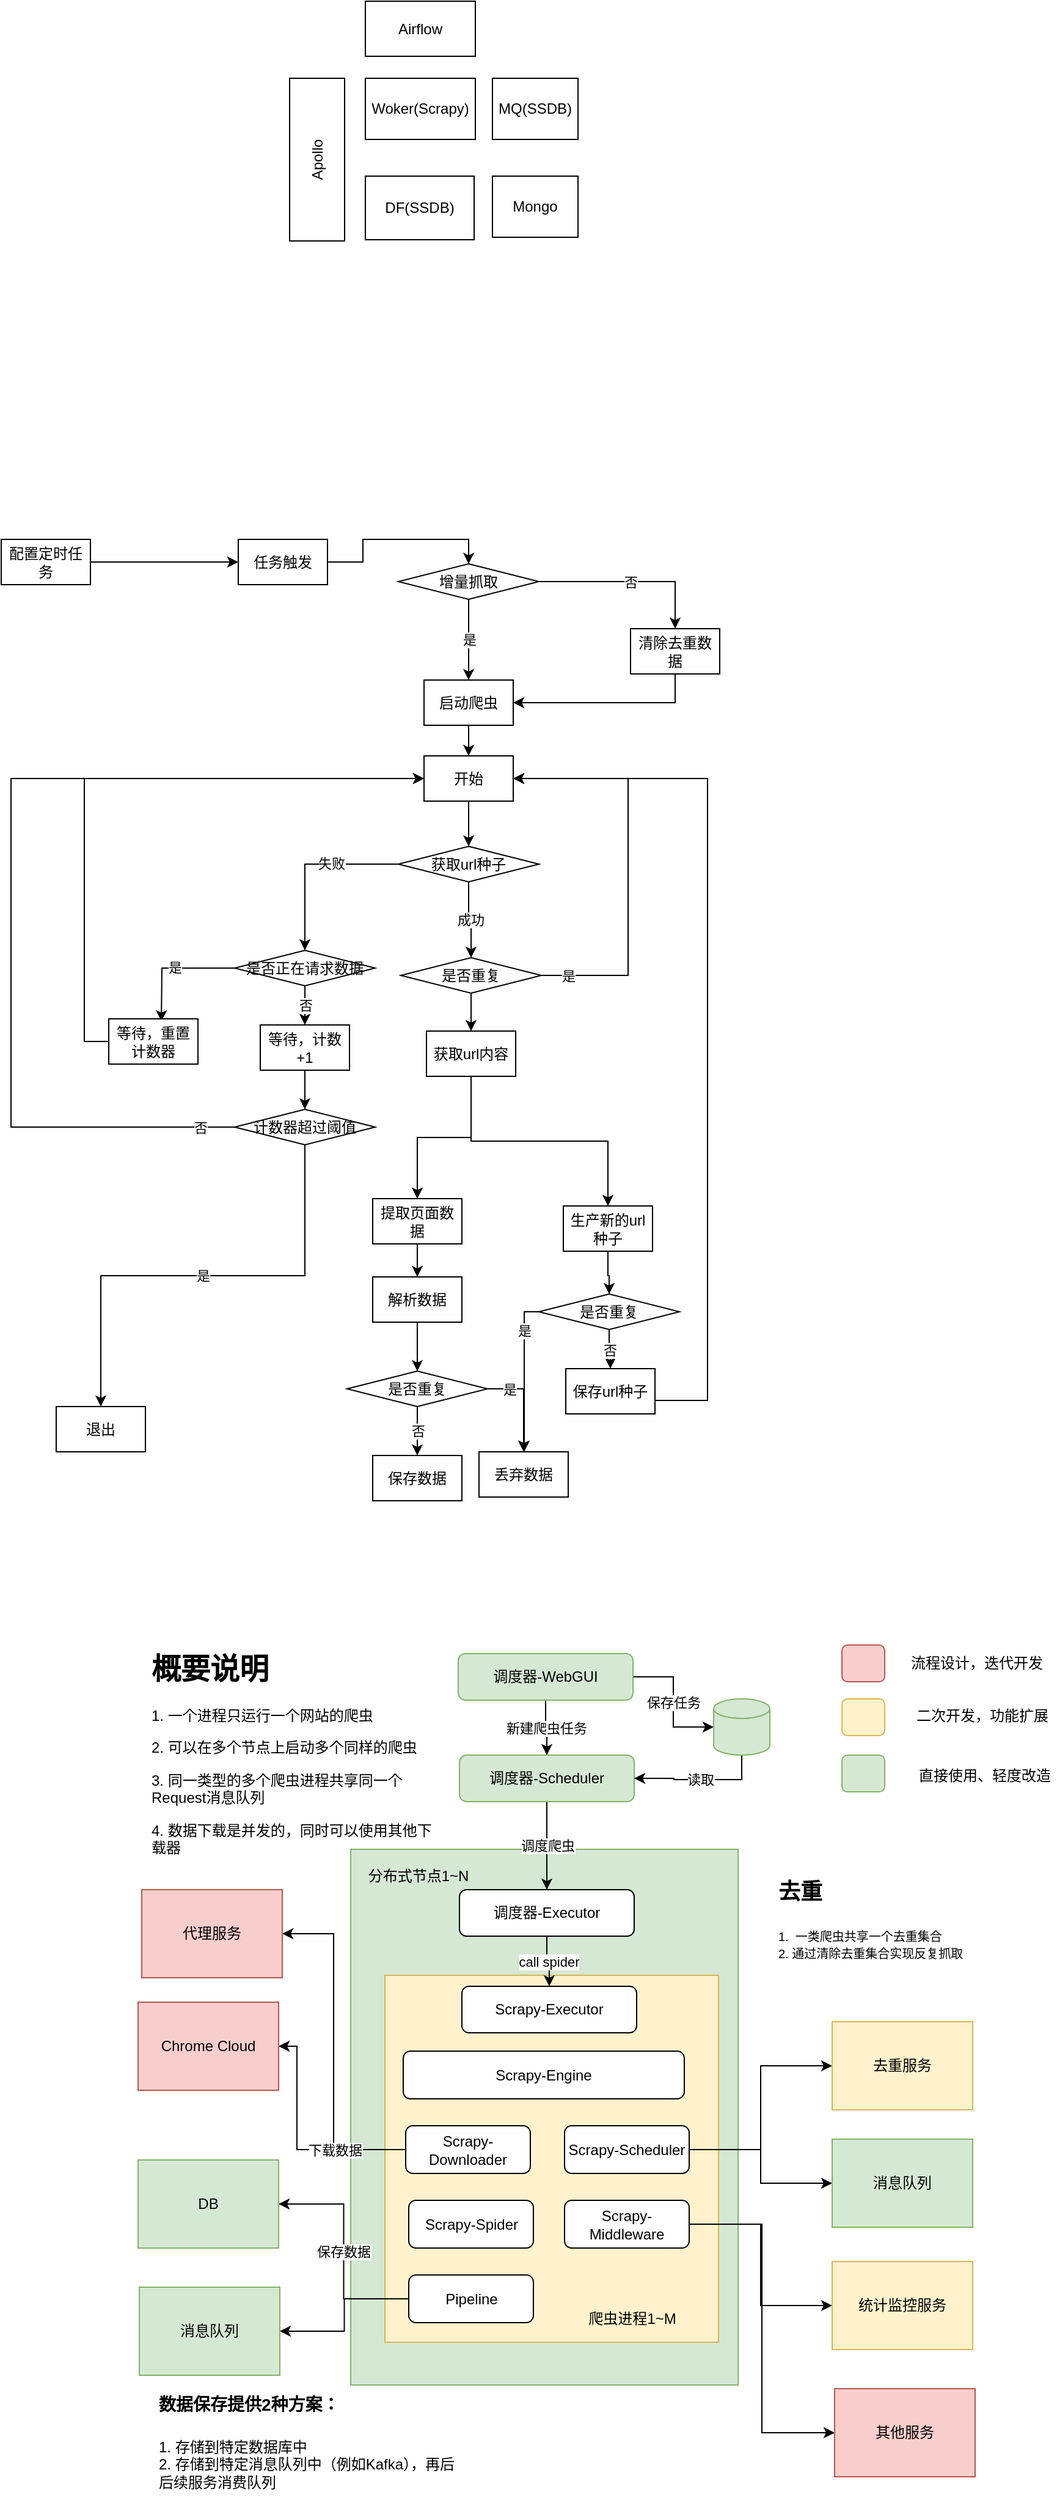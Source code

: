 <mxfile version="13.8.6" type="github">
  <diagram id="HMNT3NJ7cGjLUX8JYcZ2" name="Page-1">
    <mxGraphModel dx="2187" dy="746" grid="0" gridSize="10" guides="1" tooltips="1" connect="1" arrows="1" fold="1" page="1" pageScale="1" pageWidth="827" pageHeight="1169" math="0" shadow="0">
      <root>
        <mxCell id="0" />
        <mxCell id="1" parent="0" />
        <mxCell id="f9UOwdN35FcGCHuNBS2K-84" value="" style="rounded=0;whiteSpace=wrap;html=1;fillColor=#d5e8d4;strokeColor=#82b366;" vertex="1" parent="1">
          <mxGeometry x="228" y="1808" width="317" height="438" as="geometry" />
        </mxCell>
        <mxCell id="f9UOwdN35FcGCHuNBS2K-91" value="" style="rounded=0;whiteSpace=wrap;html=1;fillColor=#fff2cc;strokeColor=#d6b656;" vertex="1" parent="1">
          <mxGeometry x="256" y="1911" width="273" height="300" as="geometry" />
        </mxCell>
        <mxCell id="C2VmExG585s7NIGnA1N3-1" value="Airflow" style="rounded=0;whiteSpace=wrap;html=1;" parent="1" vertex="1">
          <mxGeometry x="240" y="297" width="90" height="45" as="geometry" />
        </mxCell>
        <mxCell id="C2VmExG585s7NIGnA1N3-2" value="Woker(Scrapy)" style="rounded=0;whiteSpace=wrap;html=1;" parent="1" vertex="1">
          <mxGeometry x="240" y="360" width="90" height="50" as="geometry" />
        </mxCell>
        <mxCell id="C2VmExG585s7NIGnA1N3-3" value="Apollo" style="rounded=0;whiteSpace=wrap;html=1;horizontal=0;textDirection=rtl;labelPosition=center;verticalLabelPosition=middle;align=center;verticalAlign=middle;labelBackgroundColor=none;" parent="1" vertex="1">
          <mxGeometry x="178" y="360" width="45" height="133" as="geometry" />
        </mxCell>
        <mxCell id="C2VmExG585s7NIGnA1N3-4" value="DF(SSDB)" style="rounded=0;whiteSpace=wrap;html=1;" parent="1" vertex="1">
          <mxGeometry x="240" y="440" width="89" height="52" as="geometry" />
        </mxCell>
        <mxCell id="C2VmExG585s7NIGnA1N3-5" value="Mongo" style="rounded=0;whiteSpace=wrap;html=1;" parent="1" vertex="1">
          <mxGeometry x="344" y="440" width="70" height="50" as="geometry" />
        </mxCell>
        <mxCell id="C2VmExG585s7NIGnA1N3-6" value="MQ(SSDB)" style="rounded=0;whiteSpace=wrap;html=1;" parent="1" vertex="1">
          <mxGeometry x="344" y="360" width="70" height="50" as="geometry" />
        </mxCell>
        <mxCell id="f9UOwdN35FcGCHuNBS2K-69" style="edgeStyle=orthogonalEdgeStyle;rounded=0;orthogonalLoop=1;jettySize=auto;html=1;exitX=1;exitY=0.5;exitDx=0;exitDy=0;" edge="1" parent="1" source="f9UOwdN35FcGCHuNBS2K-1" target="f9UOwdN35FcGCHuNBS2K-2">
          <mxGeometry relative="1" as="geometry" />
        </mxCell>
        <mxCell id="f9UOwdN35FcGCHuNBS2K-1" value="配置定时任务" style="rounded=0;whiteSpace=wrap;html=1;" vertex="1" parent="1">
          <mxGeometry x="-58" y="737" width="73" height="37" as="geometry" />
        </mxCell>
        <mxCell id="f9UOwdN35FcGCHuNBS2K-71" style="edgeStyle=orthogonalEdgeStyle;rounded=0;orthogonalLoop=1;jettySize=auto;html=1;exitX=1;exitY=0.5;exitDx=0;exitDy=0;entryX=0.5;entryY=0;entryDx=0;entryDy=0;" edge="1" parent="1" source="f9UOwdN35FcGCHuNBS2K-2" target="f9UOwdN35FcGCHuNBS2K-5">
          <mxGeometry relative="1" as="geometry" />
        </mxCell>
        <mxCell id="f9UOwdN35FcGCHuNBS2K-2" value="任务触发" style="rounded=0;whiteSpace=wrap;html=1;" vertex="1" parent="1">
          <mxGeometry x="136" y="737" width="73" height="37" as="geometry" />
        </mxCell>
        <mxCell id="f9UOwdN35FcGCHuNBS2K-6" value="是" style="edgeStyle=orthogonalEdgeStyle;rounded=0;orthogonalLoop=1;jettySize=auto;html=1;exitX=0.5;exitY=1;exitDx=0;exitDy=0;entryX=0.5;entryY=0;entryDx=0;entryDy=0;" edge="1" parent="1" source="f9UOwdN35FcGCHuNBS2K-5" target="f9UOwdN35FcGCHuNBS2K-7">
          <mxGeometry relative="1" as="geometry">
            <mxPoint x="170" y="830" as="targetPoint" />
          </mxGeometry>
        </mxCell>
        <mxCell id="f9UOwdN35FcGCHuNBS2K-9" value="否" style="edgeStyle=orthogonalEdgeStyle;rounded=0;orthogonalLoop=1;jettySize=auto;html=1;exitX=1;exitY=0.5;exitDx=0;exitDy=0;entryX=0.5;entryY=0;entryDx=0;entryDy=0;" edge="1" parent="1" source="f9UOwdN35FcGCHuNBS2K-5" target="f9UOwdN35FcGCHuNBS2K-8">
          <mxGeometry relative="1" as="geometry" />
        </mxCell>
        <mxCell id="f9UOwdN35FcGCHuNBS2K-5" value="增量抓取" style="rhombus;whiteSpace=wrap;html=1;" vertex="1" parent="1">
          <mxGeometry x="267" y="757" width="115" height="29" as="geometry" />
        </mxCell>
        <mxCell id="f9UOwdN35FcGCHuNBS2K-43" style="edgeStyle=orthogonalEdgeStyle;rounded=0;orthogonalLoop=1;jettySize=auto;html=1;exitX=0.5;exitY=1;exitDx=0;exitDy=0;" edge="1" parent="1" source="f9UOwdN35FcGCHuNBS2K-7" target="f9UOwdN35FcGCHuNBS2K-41">
          <mxGeometry relative="1" as="geometry" />
        </mxCell>
        <mxCell id="f9UOwdN35FcGCHuNBS2K-7" value="启动爬虫" style="rounded=0;whiteSpace=wrap;html=1;" vertex="1" parent="1">
          <mxGeometry x="288" y="852" width="73" height="37" as="geometry" />
        </mxCell>
        <mxCell id="f9UOwdN35FcGCHuNBS2K-13" style="edgeStyle=orthogonalEdgeStyle;rounded=0;orthogonalLoop=1;jettySize=auto;html=1;exitX=0.5;exitY=1;exitDx=0;exitDy=0;entryX=1;entryY=0.5;entryDx=0;entryDy=0;" edge="1" parent="1" source="f9UOwdN35FcGCHuNBS2K-8" target="f9UOwdN35FcGCHuNBS2K-7">
          <mxGeometry relative="1" as="geometry" />
        </mxCell>
        <mxCell id="f9UOwdN35FcGCHuNBS2K-8" value="清除去重数据" style="rounded=0;whiteSpace=wrap;html=1;" vertex="1" parent="1">
          <mxGeometry x="457" y="810" width="73" height="37" as="geometry" />
        </mxCell>
        <mxCell id="f9UOwdN35FcGCHuNBS2K-17" value="成功" style="edgeStyle=orthogonalEdgeStyle;rounded=0;orthogonalLoop=1;jettySize=auto;html=1;exitX=0.5;exitY=1;exitDx=0;exitDy=0;" edge="1" parent="1" source="f9UOwdN35FcGCHuNBS2K-15" target="f9UOwdN35FcGCHuNBS2K-27">
          <mxGeometry relative="1" as="geometry">
            <mxPoint x="325" y="1069" as="targetPoint" />
          </mxGeometry>
        </mxCell>
        <mxCell id="f9UOwdN35FcGCHuNBS2K-19" style="edgeStyle=orthogonalEdgeStyle;rounded=0;orthogonalLoop=1;jettySize=auto;html=1;exitX=0;exitY=0.5;exitDx=0;exitDy=0;entryX=0.5;entryY=0;entryDx=0;entryDy=0;" edge="1" parent="1" source="f9UOwdN35FcGCHuNBS2K-15" target="f9UOwdN35FcGCHuNBS2K-31">
          <mxGeometry relative="1" as="geometry">
            <mxPoint x="189" y="1054" as="targetPoint" />
          </mxGeometry>
        </mxCell>
        <mxCell id="f9UOwdN35FcGCHuNBS2K-20" value="失败" style="edgeLabel;html=1;align=center;verticalAlign=middle;resizable=0;points=[];" vertex="1" connectable="0" parent="f9UOwdN35FcGCHuNBS2K-19">
          <mxGeometry x="-0.254" y="-1" relative="1" as="geometry">
            <mxPoint as="offset" />
          </mxGeometry>
        </mxCell>
        <mxCell id="f9UOwdN35FcGCHuNBS2K-15" value="获取url种子" style="rhombus;whiteSpace=wrap;html=1;" vertex="1" parent="1">
          <mxGeometry x="267" y="988" width="115" height="29" as="geometry" />
        </mxCell>
        <mxCell id="f9UOwdN35FcGCHuNBS2K-25" style="edgeStyle=orthogonalEdgeStyle;rounded=0;orthogonalLoop=1;jettySize=auto;html=1;exitX=0.5;exitY=1;exitDx=0;exitDy=0;" edge="1" parent="1" source="f9UOwdN35FcGCHuNBS2K-21" target="f9UOwdN35FcGCHuNBS2K-22">
          <mxGeometry relative="1" as="geometry" />
        </mxCell>
        <mxCell id="f9UOwdN35FcGCHuNBS2K-54" style="edgeStyle=orthogonalEdgeStyle;rounded=0;orthogonalLoop=1;jettySize=auto;html=1;exitX=0.5;exitY=1;exitDx=0;exitDy=0;" edge="1" parent="1" source="f9UOwdN35FcGCHuNBS2K-21" target="f9UOwdN35FcGCHuNBS2K-24">
          <mxGeometry relative="1" as="geometry" />
        </mxCell>
        <mxCell id="f9UOwdN35FcGCHuNBS2K-21" value="获取url内容" style="rounded=0;whiteSpace=wrap;html=1;" vertex="1" parent="1">
          <mxGeometry x="290" y="1139" width="73" height="37" as="geometry" />
        </mxCell>
        <mxCell id="f9UOwdN35FcGCHuNBS2K-63" style="edgeStyle=orthogonalEdgeStyle;rounded=0;orthogonalLoop=1;jettySize=auto;html=1;exitX=0.5;exitY=1;exitDx=0;exitDy=0;" edge="1" parent="1" source="f9UOwdN35FcGCHuNBS2K-22" target="f9UOwdN35FcGCHuNBS2K-60">
          <mxGeometry relative="1" as="geometry" />
        </mxCell>
        <mxCell id="f9UOwdN35FcGCHuNBS2K-22" value="提取页面数据" style="rounded=0;whiteSpace=wrap;html=1;" vertex="1" parent="1">
          <mxGeometry x="246" y="1276" width="73" height="37" as="geometry" />
        </mxCell>
        <mxCell id="f9UOwdN35FcGCHuNBS2K-75" style="edgeStyle=orthogonalEdgeStyle;rounded=0;orthogonalLoop=1;jettySize=auto;html=1;exitX=0.5;exitY=1;exitDx=0;exitDy=0;" edge="1" parent="1" source="f9UOwdN35FcGCHuNBS2K-24" target="f9UOwdN35FcGCHuNBS2K-56">
          <mxGeometry relative="1" as="geometry" />
        </mxCell>
        <mxCell id="f9UOwdN35FcGCHuNBS2K-24" value="生产新的url种子" style="rounded=0;whiteSpace=wrap;html=1;" vertex="1" parent="1">
          <mxGeometry x="402" y="1282" width="73" height="37" as="geometry" />
        </mxCell>
        <mxCell id="f9UOwdN35FcGCHuNBS2K-59" style="edgeStyle=orthogonalEdgeStyle;rounded=0;orthogonalLoop=1;jettySize=auto;html=1;exitX=1;exitY=0.5;exitDx=0;exitDy=0;entryX=1;entryY=0.5;entryDx=0;entryDy=0;" edge="1" parent="1" source="f9UOwdN35FcGCHuNBS2K-26" target="f9UOwdN35FcGCHuNBS2K-41">
          <mxGeometry relative="1" as="geometry">
            <Array as="points">
              <mxPoint x="477" y="1441" />
              <mxPoint x="520" y="1441" />
              <mxPoint x="520" y="933" />
            </Array>
          </mxGeometry>
        </mxCell>
        <mxCell id="f9UOwdN35FcGCHuNBS2K-26" value="保存url种子" style="rounded=0;whiteSpace=wrap;html=1;" vertex="1" parent="1">
          <mxGeometry x="404" y="1415" width="73" height="37" as="geometry" />
        </mxCell>
        <mxCell id="f9UOwdN35FcGCHuNBS2K-29" value="是" style="edgeStyle=orthogonalEdgeStyle;rounded=0;orthogonalLoop=1;jettySize=auto;html=1;exitX=1;exitY=0.5;exitDx=0;exitDy=0;entryX=1;entryY=0.5;entryDx=0;entryDy=0;" edge="1" parent="1" source="f9UOwdN35FcGCHuNBS2K-27" target="f9UOwdN35FcGCHuNBS2K-41">
          <mxGeometry x="-0.865" relative="1" as="geometry">
            <Array as="points">
              <mxPoint x="455" y="1094" />
              <mxPoint x="455" y="933" />
            </Array>
            <mxPoint as="offset" />
          </mxGeometry>
        </mxCell>
        <mxCell id="f9UOwdN35FcGCHuNBS2K-53" style="edgeStyle=orthogonalEdgeStyle;rounded=0;orthogonalLoop=1;jettySize=auto;html=1;exitX=0.5;exitY=1;exitDx=0;exitDy=0;" edge="1" parent="1" source="f9UOwdN35FcGCHuNBS2K-27" target="f9UOwdN35FcGCHuNBS2K-21">
          <mxGeometry relative="1" as="geometry" />
        </mxCell>
        <mxCell id="f9UOwdN35FcGCHuNBS2K-27" value="是否重复" style="rhombus;whiteSpace=wrap;html=1;" vertex="1" parent="1">
          <mxGeometry x="269" y="1079" width="115" height="29" as="geometry" />
        </mxCell>
        <mxCell id="f9UOwdN35FcGCHuNBS2K-33" style="edgeStyle=orthogonalEdgeStyle;rounded=0;orthogonalLoop=1;jettySize=auto;html=1;entryX=0.521;entryY=0.054;entryDx=0;entryDy=0;entryPerimeter=0;" edge="1" parent="1" source="f9UOwdN35FcGCHuNBS2K-31">
          <mxGeometry relative="1" as="geometry">
            <mxPoint x="73.033" y="1130.998" as="targetPoint" />
          </mxGeometry>
        </mxCell>
        <mxCell id="f9UOwdN35FcGCHuNBS2K-35" value="是" style="edgeLabel;html=1;align=center;verticalAlign=middle;resizable=0;points=[];" vertex="1" connectable="0" parent="f9UOwdN35FcGCHuNBS2K-33">
          <mxGeometry x="-0.053" y="-1" relative="1" as="geometry">
            <mxPoint as="offset" />
          </mxGeometry>
        </mxCell>
        <mxCell id="f9UOwdN35FcGCHuNBS2K-37" value="否" style="edgeStyle=orthogonalEdgeStyle;rounded=0;orthogonalLoop=1;jettySize=auto;html=1;exitX=0.5;exitY=1;exitDx=0;exitDy=0;" edge="1" parent="1" source="f9UOwdN35FcGCHuNBS2K-31" target="f9UOwdN35FcGCHuNBS2K-36">
          <mxGeometry relative="1" as="geometry" />
        </mxCell>
        <mxCell id="f9UOwdN35FcGCHuNBS2K-31" value="是否正在请求数据" style="rhombus;whiteSpace=wrap;html=1;" vertex="1" parent="1">
          <mxGeometry x="133" y="1073" width="115" height="29" as="geometry" />
        </mxCell>
        <mxCell id="f9UOwdN35FcGCHuNBS2K-44" style="edgeStyle=orthogonalEdgeStyle;rounded=0;orthogonalLoop=1;jettySize=auto;html=1;exitX=0;exitY=0.5;exitDx=0;exitDy=0;entryX=0;entryY=0.5;entryDx=0;entryDy=0;" edge="1" parent="1" source="f9UOwdN35FcGCHuNBS2K-34" target="f9UOwdN35FcGCHuNBS2K-41">
          <mxGeometry relative="1" as="geometry" />
        </mxCell>
        <mxCell id="f9UOwdN35FcGCHuNBS2K-34" value="等待，重置计数器" style="rounded=0;whiteSpace=wrap;html=1;" vertex="1" parent="1">
          <mxGeometry x="30" y="1129" width="73" height="37" as="geometry" />
        </mxCell>
        <mxCell id="f9UOwdN35FcGCHuNBS2K-40" style="edgeStyle=orthogonalEdgeStyle;rounded=0;orthogonalLoop=1;jettySize=auto;html=1;exitX=0.5;exitY=1;exitDx=0;exitDy=0;" edge="1" parent="1" source="f9UOwdN35FcGCHuNBS2K-36" target="f9UOwdN35FcGCHuNBS2K-39">
          <mxGeometry relative="1" as="geometry" />
        </mxCell>
        <mxCell id="f9UOwdN35FcGCHuNBS2K-36" value="等待，计数+1" style="rounded=0;whiteSpace=wrap;html=1;" vertex="1" parent="1">
          <mxGeometry x="154" y="1134" width="73" height="37" as="geometry" />
        </mxCell>
        <mxCell id="f9UOwdN35FcGCHuNBS2K-45" value="是" style="edgeStyle=orthogonalEdgeStyle;rounded=0;orthogonalLoop=1;jettySize=auto;html=1;exitX=0.5;exitY=1;exitDx=0;exitDy=0;entryX=0.5;entryY=0;entryDx=0;entryDy=0;" edge="1" parent="1" source="f9UOwdN35FcGCHuNBS2K-39" target="f9UOwdN35FcGCHuNBS2K-46">
          <mxGeometry relative="1" as="geometry">
            <mxPoint x="191" y="1279" as="targetPoint" />
          </mxGeometry>
        </mxCell>
        <mxCell id="f9UOwdN35FcGCHuNBS2K-47" value="否" style="edgeStyle=orthogonalEdgeStyle;rounded=0;orthogonalLoop=1;jettySize=auto;html=1;exitX=0;exitY=0.5;exitDx=0;exitDy=0;entryX=0;entryY=0.5;entryDx=0;entryDy=0;" edge="1" parent="1" source="f9UOwdN35FcGCHuNBS2K-39" target="f9UOwdN35FcGCHuNBS2K-41">
          <mxGeometry x="-0.93" relative="1" as="geometry">
            <Array as="points">
              <mxPoint x="-50" y="1218" />
              <mxPoint x="-50" y="933" />
            </Array>
            <mxPoint as="offset" />
          </mxGeometry>
        </mxCell>
        <mxCell id="f9UOwdN35FcGCHuNBS2K-39" value="计数器超过阈值" style="rhombus;whiteSpace=wrap;html=1;" vertex="1" parent="1">
          <mxGeometry x="133" y="1203" width="115" height="29" as="geometry" />
        </mxCell>
        <mxCell id="f9UOwdN35FcGCHuNBS2K-42" style="edgeStyle=orthogonalEdgeStyle;rounded=0;orthogonalLoop=1;jettySize=auto;html=1;exitX=0.5;exitY=1;exitDx=0;exitDy=0;" edge="1" parent="1" source="f9UOwdN35FcGCHuNBS2K-41" target="f9UOwdN35FcGCHuNBS2K-15">
          <mxGeometry relative="1" as="geometry" />
        </mxCell>
        <mxCell id="f9UOwdN35FcGCHuNBS2K-41" value="开始" style="rounded=0;whiteSpace=wrap;html=1;" vertex="1" parent="1">
          <mxGeometry x="288" y="914" width="73" height="37" as="geometry" />
        </mxCell>
        <mxCell id="f9UOwdN35FcGCHuNBS2K-46" value="退出" style="rounded=0;whiteSpace=wrap;html=1;" vertex="1" parent="1">
          <mxGeometry x="-13" y="1446" width="73" height="37" as="geometry" />
        </mxCell>
        <mxCell id="f9UOwdN35FcGCHuNBS2K-76" value="否" style="edgeStyle=orthogonalEdgeStyle;rounded=0;orthogonalLoop=1;jettySize=auto;html=1;exitX=0.5;exitY=1;exitDx=0;exitDy=0;" edge="1" parent="1" source="f9UOwdN35FcGCHuNBS2K-56" target="f9UOwdN35FcGCHuNBS2K-26">
          <mxGeometry relative="1" as="geometry" />
        </mxCell>
        <mxCell id="f9UOwdN35FcGCHuNBS2K-77" value="是" style="edgeStyle=orthogonalEdgeStyle;rounded=0;orthogonalLoop=1;jettySize=auto;html=1;exitX=0;exitY=0.5;exitDx=0;exitDy=0;" edge="1" parent="1" source="f9UOwdN35FcGCHuNBS2K-56" target="f9UOwdN35FcGCHuNBS2K-67">
          <mxGeometry x="-0.565" relative="1" as="geometry">
            <Array as="points">
              <mxPoint x="370" y="1369" />
            </Array>
            <mxPoint as="offset" />
          </mxGeometry>
        </mxCell>
        <mxCell id="f9UOwdN35FcGCHuNBS2K-56" value="是否重复" style="rhombus;whiteSpace=wrap;html=1;" vertex="1" parent="1">
          <mxGeometry x="382" y="1354" width="115" height="29" as="geometry" />
        </mxCell>
        <mxCell id="f9UOwdN35FcGCHuNBS2K-62" style="edgeStyle=orthogonalEdgeStyle;rounded=0;orthogonalLoop=1;jettySize=auto;html=1;exitX=0.5;exitY=1;exitDx=0;exitDy=0;" edge="1" parent="1" source="f9UOwdN35FcGCHuNBS2K-60" target="f9UOwdN35FcGCHuNBS2K-61">
          <mxGeometry relative="1" as="geometry" />
        </mxCell>
        <mxCell id="f9UOwdN35FcGCHuNBS2K-60" value="解析数据" style="rounded=0;whiteSpace=wrap;html=1;" vertex="1" parent="1">
          <mxGeometry x="246" y="1340" width="73" height="37" as="geometry" />
        </mxCell>
        <mxCell id="f9UOwdN35FcGCHuNBS2K-66" value="否" style="edgeStyle=orthogonalEdgeStyle;rounded=0;orthogonalLoop=1;jettySize=auto;html=1;exitX=0.5;exitY=1;exitDx=0;exitDy=0;" edge="1" parent="1" source="f9UOwdN35FcGCHuNBS2K-61" target="f9UOwdN35FcGCHuNBS2K-65">
          <mxGeometry relative="1" as="geometry" />
        </mxCell>
        <mxCell id="f9UOwdN35FcGCHuNBS2K-68" value="是" style="edgeStyle=orthogonalEdgeStyle;rounded=0;orthogonalLoop=1;jettySize=auto;html=1;exitX=1;exitY=0.5;exitDx=0;exitDy=0;" edge="1" parent="1" source="f9UOwdN35FcGCHuNBS2K-61" target="f9UOwdN35FcGCHuNBS2K-67">
          <mxGeometry x="-0.556" relative="1" as="geometry">
            <mxPoint as="offset" />
          </mxGeometry>
        </mxCell>
        <mxCell id="f9UOwdN35FcGCHuNBS2K-61" value="是否重复" style="rhombus;whiteSpace=wrap;html=1;" vertex="1" parent="1">
          <mxGeometry x="225" y="1417" width="115" height="29" as="geometry" />
        </mxCell>
        <mxCell id="f9UOwdN35FcGCHuNBS2K-65" value="保存数据" style="rounded=0;whiteSpace=wrap;html=1;" vertex="1" parent="1">
          <mxGeometry x="246" y="1486" width="73" height="37" as="geometry" />
        </mxCell>
        <mxCell id="f9UOwdN35FcGCHuNBS2K-67" value="丢弃数据" style="rounded=0;whiteSpace=wrap;html=1;" vertex="1" parent="1">
          <mxGeometry x="333" y="1483" width="73" height="37" as="geometry" />
        </mxCell>
        <mxCell id="f9UOwdN35FcGCHuNBS2K-81" value="保存任务" style="edgeStyle=orthogonalEdgeStyle;rounded=0;orthogonalLoop=1;jettySize=auto;html=1;exitX=1;exitY=0.5;exitDx=0;exitDy=0;" edge="1" parent="1" source="f9UOwdN35FcGCHuNBS2K-78" target="f9UOwdN35FcGCHuNBS2K-80">
          <mxGeometry relative="1" as="geometry" />
        </mxCell>
        <mxCell id="f9UOwdN35FcGCHuNBS2K-82" value="新建爬虫任务" style="edgeStyle=orthogonalEdgeStyle;rounded=0;orthogonalLoop=1;jettySize=auto;html=1;exitX=0.5;exitY=1;exitDx=0;exitDy=0;" edge="1" parent="1" source="f9UOwdN35FcGCHuNBS2K-78" target="f9UOwdN35FcGCHuNBS2K-79">
          <mxGeometry relative="1" as="geometry" />
        </mxCell>
        <mxCell id="f9UOwdN35FcGCHuNBS2K-78" value="调度器-WebGUI" style="rounded=1;whiteSpace=wrap;html=1;fillColor=#d5e8d4;strokeColor=#82b366;" vertex="1" parent="1">
          <mxGeometry x="316" y="1648" width="143" height="38" as="geometry" />
        </mxCell>
        <mxCell id="f9UOwdN35FcGCHuNBS2K-97" value="调度爬虫" style="edgeStyle=orthogonalEdgeStyle;rounded=0;orthogonalLoop=1;jettySize=auto;html=1;exitX=0.5;exitY=1;exitDx=0;exitDy=0;" edge="1" parent="1" source="f9UOwdN35FcGCHuNBS2K-79" target="f9UOwdN35FcGCHuNBS2K-86">
          <mxGeometry relative="1" as="geometry" />
        </mxCell>
        <mxCell id="f9UOwdN35FcGCHuNBS2K-79" value="调度器-Scheduler" style="rounded=1;whiteSpace=wrap;html=1;fillColor=#d5e8d4;strokeColor=#82b366;" vertex="1" parent="1">
          <mxGeometry x="317" y="1731" width="143" height="38" as="geometry" />
        </mxCell>
        <mxCell id="f9UOwdN35FcGCHuNBS2K-83" value="读取" style="edgeStyle=orthogonalEdgeStyle;rounded=0;orthogonalLoop=1;jettySize=auto;html=1;exitX=0.5;exitY=1;exitDx=0;exitDy=0;exitPerimeter=0;entryX=1;entryY=0.5;entryDx=0;entryDy=0;" edge="1" parent="1" source="f9UOwdN35FcGCHuNBS2K-80" target="f9UOwdN35FcGCHuNBS2K-79">
          <mxGeometry relative="1" as="geometry" />
        </mxCell>
        <mxCell id="f9UOwdN35FcGCHuNBS2K-80" value="" style="shape=cylinder3;whiteSpace=wrap;html=1;boundedLbl=1;backgroundOutline=1;size=8;fillColor=#d5e8d4;strokeColor=#82b366;" vertex="1" parent="1">
          <mxGeometry x="525" y="1685" width="46" height="46" as="geometry" />
        </mxCell>
        <mxCell id="f9UOwdN35FcGCHuNBS2K-85" value="分布式节点1~N" style="text;html=1;strokeColor=none;fillColor=none;align=center;verticalAlign=middle;whiteSpace=wrap;rounded=0;" vertex="1" parent="1">
          <mxGeometry x="235" y="1816" width="97" height="27" as="geometry" />
        </mxCell>
        <mxCell id="f9UOwdN35FcGCHuNBS2K-106" value="call spider" style="edgeStyle=orthogonalEdgeStyle;rounded=0;orthogonalLoop=1;jettySize=auto;html=1;exitX=0.5;exitY=1;exitDx=0;exitDy=0;" edge="1" parent="1" source="f9UOwdN35FcGCHuNBS2K-86" target="f9UOwdN35FcGCHuNBS2K-87">
          <mxGeometry relative="1" as="geometry" />
        </mxCell>
        <mxCell id="f9UOwdN35FcGCHuNBS2K-86" value="调度器-Executor" style="rounded=1;whiteSpace=wrap;html=1;" vertex="1" parent="1">
          <mxGeometry x="317" y="1841" width="143" height="38" as="geometry" />
        </mxCell>
        <mxCell id="f9UOwdN35FcGCHuNBS2K-87" value="Scrapy-Executor" style="rounded=1;whiteSpace=wrap;html=1;" vertex="1" parent="1">
          <mxGeometry x="319" y="1920" width="143" height="38" as="geometry" />
        </mxCell>
        <mxCell id="f9UOwdN35FcGCHuNBS2K-105" style="edgeStyle=orthogonalEdgeStyle;rounded=0;orthogonalLoop=1;jettySize=auto;html=1;exitX=1;exitY=0.5;exitDx=0;exitDy=0;entryX=0;entryY=0.5;entryDx=0;entryDy=0;" edge="1" parent="1" source="f9UOwdN35FcGCHuNBS2K-88" target="f9UOwdN35FcGCHuNBS2K-104">
          <mxGeometry relative="1" as="geometry" />
        </mxCell>
        <mxCell id="f9UOwdN35FcGCHuNBS2K-108" style="edgeStyle=orthogonalEdgeStyle;rounded=0;orthogonalLoop=1;jettySize=auto;html=1;exitX=1;exitY=0.5;exitDx=0;exitDy=0;" edge="1" parent="1" source="f9UOwdN35FcGCHuNBS2K-88" target="f9UOwdN35FcGCHuNBS2K-107">
          <mxGeometry relative="1" as="geometry" />
        </mxCell>
        <mxCell id="f9UOwdN35FcGCHuNBS2K-88" value="Scrapy-Scheduler" style="rounded=1;whiteSpace=wrap;html=1;" vertex="1" parent="1">
          <mxGeometry x="403" y="2034" width="102" height="39" as="geometry" />
        </mxCell>
        <mxCell id="f9UOwdN35FcGCHuNBS2K-128" style="edgeStyle=orthogonalEdgeStyle;rounded=0;orthogonalLoop=1;jettySize=auto;html=1;exitX=0;exitY=0.5;exitDx=0;exitDy=0;entryX=1;entryY=0.5;entryDx=0;entryDy=0;" edge="1" parent="1" source="f9UOwdN35FcGCHuNBS2K-90" target="f9UOwdN35FcGCHuNBS2K-99">
          <mxGeometry relative="1" as="geometry">
            <Array as="points">
              <mxPoint x="214" y="2054" />
              <mxPoint x="214" y="1877" />
            </Array>
          </mxGeometry>
        </mxCell>
        <mxCell id="f9UOwdN35FcGCHuNBS2K-129" value="下载数据" style="edgeStyle=orthogonalEdgeStyle;rounded=0;orthogonalLoop=1;jettySize=auto;html=1;exitX=0;exitY=0.5;exitDx=0;exitDy=0;entryX=1;entryY=0.5;entryDx=0;entryDy=0;" edge="1" parent="1" source="f9UOwdN35FcGCHuNBS2K-90" target="f9UOwdN35FcGCHuNBS2K-102">
          <mxGeometry x="-0.385" relative="1" as="geometry">
            <Array as="points">
              <mxPoint x="184" y="2054" />
              <mxPoint x="184" y="1969" />
            </Array>
            <mxPoint as="offset" />
          </mxGeometry>
        </mxCell>
        <mxCell id="f9UOwdN35FcGCHuNBS2K-90" value="Scrapy-Downloader" style="rounded=1;whiteSpace=wrap;html=1;" vertex="1" parent="1">
          <mxGeometry x="273" y="2034" width="102" height="39" as="geometry" />
        </mxCell>
        <mxCell id="f9UOwdN35FcGCHuNBS2K-93" value="Scrapy-Engine" style="rounded=1;whiteSpace=wrap;html=1;" vertex="1" parent="1">
          <mxGeometry x="271" y="1973" width="230" height="39" as="geometry" />
        </mxCell>
        <mxCell id="f9UOwdN35FcGCHuNBS2K-96" value="Scrapy-Spider" style="rounded=1;whiteSpace=wrap;html=1;" vertex="1" parent="1">
          <mxGeometry x="275.5" y="2095" width="102" height="39" as="geometry" />
        </mxCell>
        <mxCell id="f9UOwdN35FcGCHuNBS2K-110" style="edgeStyle=orthogonalEdgeStyle;rounded=0;orthogonalLoop=1;jettySize=auto;html=1;exitX=1;exitY=0.5;exitDx=0;exitDy=0;entryX=0;entryY=0.5;entryDx=0;entryDy=0;" edge="1" parent="1" source="f9UOwdN35FcGCHuNBS2K-98" target="f9UOwdN35FcGCHuNBS2K-109">
          <mxGeometry relative="1" as="geometry" />
        </mxCell>
        <mxCell id="f9UOwdN35FcGCHuNBS2K-112" style="edgeStyle=orthogonalEdgeStyle;rounded=0;orthogonalLoop=1;jettySize=auto;html=1;exitX=1;exitY=0.5;exitDx=0;exitDy=0;entryX=0;entryY=0.5;entryDx=0;entryDy=0;" edge="1" parent="1" source="f9UOwdN35FcGCHuNBS2K-98" target="f9UOwdN35FcGCHuNBS2K-111">
          <mxGeometry relative="1" as="geometry" />
        </mxCell>
        <mxCell id="f9UOwdN35FcGCHuNBS2K-98" value="Scrapy-Middleware" style="rounded=1;whiteSpace=wrap;html=1;" vertex="1" parent="1">
          <mxGeometry x="403" y="2095" width="102" height="39" as="geometry" />
        </mxCell>
        <mxCell id="f9UOwdN35FcGCHuNBS2K-99" value="代理服务" style="rounded=0;whiteSpace=wrap;html=1;fillColor=#f8cecc;strokeColor=#b85450;" vertex="1" parent="1">
          <mxGeometry x="57" y="1841" width="115" height="72" as="geometry" />
        </mxCell>
        <mxCell id="f9UOwdN35FcGCHuNBS2K-100" value="爬虫进程1~M" style="text;html=1;strokeColor=none;fillColor=none;align=center;verticalAlign=middle;whiteSpace=wrap;rounded=0;" vertex="1" parent="1">
          <mxGeometry x="410" y="2178" width="97" height="27" as="geometry" />
        </mxCell>
        <mxCell id="f9UOwdN35FcGCHuNBS2K-102" value="Chrome Cloud" style="rounded=0;whiteSpace=wrap;html=1;fillColor=#f8cecc;strokeColor=#b85450;" vertex="1" parent="1">
          <mxGeometry x="54" y="1933" width="115" height="72" as="geometry" />
        </mxCell>
        <mxCell id="f9UOwdN35FcGCHuNBS2K-104" value="去重服务" style="rounded=0;whiteSpace=wrap;html=1;fillColor=#fff2cc;strokeColor=#d6b656;" vertex="1" parent="1">
          <mxGeometry x="622" y="1949" width="115" height="72" as="geometry" />
        </mxCell>
        <mxCell id="f9UOwdN35FcGCHuNBS2K-107" value="消息队列" style="rounded=0;whiteSpace=wrap;html=1;fillColor=#d5e8d4;strokeColor=#82b366;" vertex="1" parent="1">
          <mxGeometry x="622" y="2045" width="115" height="72" as="geometry" />
        </mxCell>
        <mxCell id="f9UOwdN35FcGCHuNBS2K-109" value="统计监控服务" style="rounded=0;whiteSpace=wrap;html=1;fillColor=#fff2cc;strokeColor=#d6b656;" vertex="1" parent="1">
          <mxGeometry x="622" y="2145" width="115" height="72" as="geometry" />
        </mxCell>
        <mxCell id="f9UOwdN35FcGCHuNBS2K-111" value="其他服务" style="rounded=0;whiteSpace=wrap;html=1;fillColor=#f8cecc;strokeColor=#b85450;" vertex="1" parent="1">
          <mxGeometry x="624" y="2249" width="115" height="72" as="geometry" />
        </mxCell>
        <mxCell id="f9UOwdN35FcGCHuNBS2K-115" value="" style="rounded=1;whiteSpace=wrap;html=1;fillColor=#f8cecc;strokeColor=#b85450;" vertex="1" parent="1">
          <mxGeometry x="630" y="1641" width="35" height="30" as="geometry" />
        </mxCell>
        <mxCell id="f9UOwdN35FcGCHuNBS2K-116" value="" style="rounded=1;whiteSpace=wrap;html=1;fillColor=#fff2cc;strokeColor=#d6b656;" vertex="1" parent="1">
          <mxGeometry x="630" y="1685" width="35" height="30" as="geometry" />
        </mxCell>
        <mxCell id="f9UOwdN35FcGCHuNBS2K-117" value="" style="rounded=1;whiteSpace=wrap;html=1;fillColor=#d5e8d4;strokeColor=#82b366;" vertex="1" parent="1">
          <mxGeometry x="630" y="1731" width="35" height="30" as="geometry" />
        </mxCell>
        <mxCell id="f9UOwdN35FcGCHuNBS2K-118" value="流程设计，迭代开发" style="text;html=1;strokeColor=none;fillColor=none;align=center;verticalAlign=middle;whiteSpace=wrap;rounded=0;" vertex="1" parent="1">
          <mxGeometry x="684" y="1646" width="113" height="19" as="geometry" />
        </mxCell>
        <mxCell id="f9UOwdN35FcGCHuNBS2K-119" value="二次开发，功能扩展" style="text;html=1;strokeColor=none;fillColor=none;align=left;verticalAlign=middle;whiteSpace=wrap;rounded=0;" vertex="1" parent="1">
          <mxGeometry x="689" y="1690" width="112" height="17" as="geometry" />
        </mxCell>
        <mxCell id="f9UOwdN35FcGCHuNBS2K-120" value="直接使用、轻度改造" style="text;html=1;strokeColor=none;fillColor=none;align=left;verticalAlign=middle;whiteSpace=wrap;rounded=0;" vertex="1" parent="1">
          <mxGeometry x="691" y="1738" width="114" height="20" as="geometry" />
        </mxCell>
        <mxCell id="f9UOwdN35FcGCHuNBS2K-126" value="保存数据" style="edgeStyle=orthogonalEdgeStyle;rounded=0;orthogonalLoop=1;jettySize=auto;html=1;exitX=0;exitY=0.5;exitDx=0;exitDy=0;entryX=1;entryY=0.5;entryDx=0;entryDy=0;" edge="1" parent="1" source="f9UOwdN35FcGCHuNBS2K-121" target="f9UOwdN35FcGCHuNBS2K-123">
          <mxGeometry relative="1" as="geometry" />
        </mxCell>
        <mxCell id="f9UOwdN35FcGCHuNBS2K-131" style="edgeStyle=orthogonalEdgeStyle;rounded=0;orthogonalLoop=1;jettySize=auto;html=1;exitX=0;exitY=0.5;exitDx=0;exitDy=0;" edge="1" parent="1" source="f9UOwdN35FcGCHuNBS2K-121" target="f9UOwdN35FcGCHuNBS2K-130">
          <mxGeometry relative="1" as="geometry" />
        </mxCell>
        <mxCell id="f9UOwdN35FcGCHuNBS2K-121" value="Pipeline" style="rounded=1;whiteSpace=wrap;html=1;" vertex="1" parent="1">
          <mxGeometry x="275.5" y="2156" width="102" height="39" as="geometry" />
        </mxCell>
        <mxCell id="f9UOwdN35FcGCHuNBS2K-123" value="DB" style="rounded=0;whiteSpace=wrap;html=1;fillColor=#d5e8d4;strokeColor=#82b366;" vertex="1" parent="1">
          <mxGeometry x="54" y="2062" width="115" height="72" as="geometry" />
        </mxCell>
        <mxCell id="f9UOwdN35FcGCHuNBS2K-130" value="消息队列" style="rounded=0;whiteSpace=wrap;html=1;fillColor=#d5e8d4;strokeColor=#82b366;" vertex="1" parent="1">
          <mxGeometry x="55" y="2166" width="115" height="72" as="geometry" />
        </mxCell>
        <mxCell id="f9UOwdN35FcGCHuNBS2K-133" value="&lt;h1&gt;概要说明&lt;/h1&gt;&lt;p&gt;1. 一个进程只运行一个网站的爬虫&lt;/p&gt;&lt;p&gt;2. 可以在多个节点上启动多个同样的爬虫&lt;/p&gt;&lt;p&gt;&lt;/p&gt;3. 同一类型的多个爬虫进程共享同一个Request消息队列&lt;p&gt;4. 数据下载是并发的，同时可以使用其他下载器&lt;/p&gt;" style="text;html=1;strokeColor=none;fillColor=none;spacing=5;spacingTop=-20;whiteSpace=wrap;overflow=hidden;rounded=0;align=left;" vertex="1" parent="1">
          <mxGeometry x="60" y="1641" width="239" height="180" as="geometry" />
        </mxCell>
        <mxCell id="f9UOwdN35FcGCHuNBS2K-134" value="&lt;h1&gt;&lt;font style=&quot;font-size: 14px&quot;&gt;数据保存提供2种方案：&lt;/font&gt;&lt;/h1&gt;&lt;div&gt;&lt;span style=&quot;font-size: 12px ; font-weight: 400&quot;&gt;1. 存储到特定数据库中&lt;/span&gt;&lt;/div&gt;&lt;div&gt;&lt;span style=&quot;font-size: 12px ; font-weight: 400&quot;&gt;2. 存储到特定消息队列中（例如Kafka），再后后续服务消费队列&lt;/span&gt;&lt;/div&gt;" style="text;html=1;strokeColor=none;fillColor=none;spacing=5;spacingTop=-20;whiteSpace=wrap;overflow=hidden;rounded=0;align=left;" vertex="1" parent="1">
          <mxGeometry x="66" y="2239" width="257" height="100" as="geometry" />
        </mxCell>
        <mxCell id="f9UOwdN35FcGCHuNBS2K-135" value="&lt;h1&gt;&lt;span style=&quot;font-size: 18px&quot;&gt;去重&lt;/span&gt;&lt;/h1&gt;&lt;div&gt;&lt;font size=&quot;1&quot;&gt;1.&amp;nbsp; 一类爬虫共享一个去重集合&lt;/font&gt;&lt;/div&gt;&lt;div&gt;&lt;font size=&quot;1&quot;&gt;2. 通过清除去重集合实现反复抓取&lt;/font&gt;&lt;/div&gt;" style="text;html=1;strokeColor=none;fillColor=none;spacing=5;spacingTop=-20;whiteSpace=wrap;overflow=hidden;rounded=0;align=left;" vertex="1" parent="1">
          <mxGeometry x="573" y="1821" width="232" height="100" as="geometry" />
        </mxCell>
      </root>
    </mxGraphModel>
  </diagram>
</mxfile>
